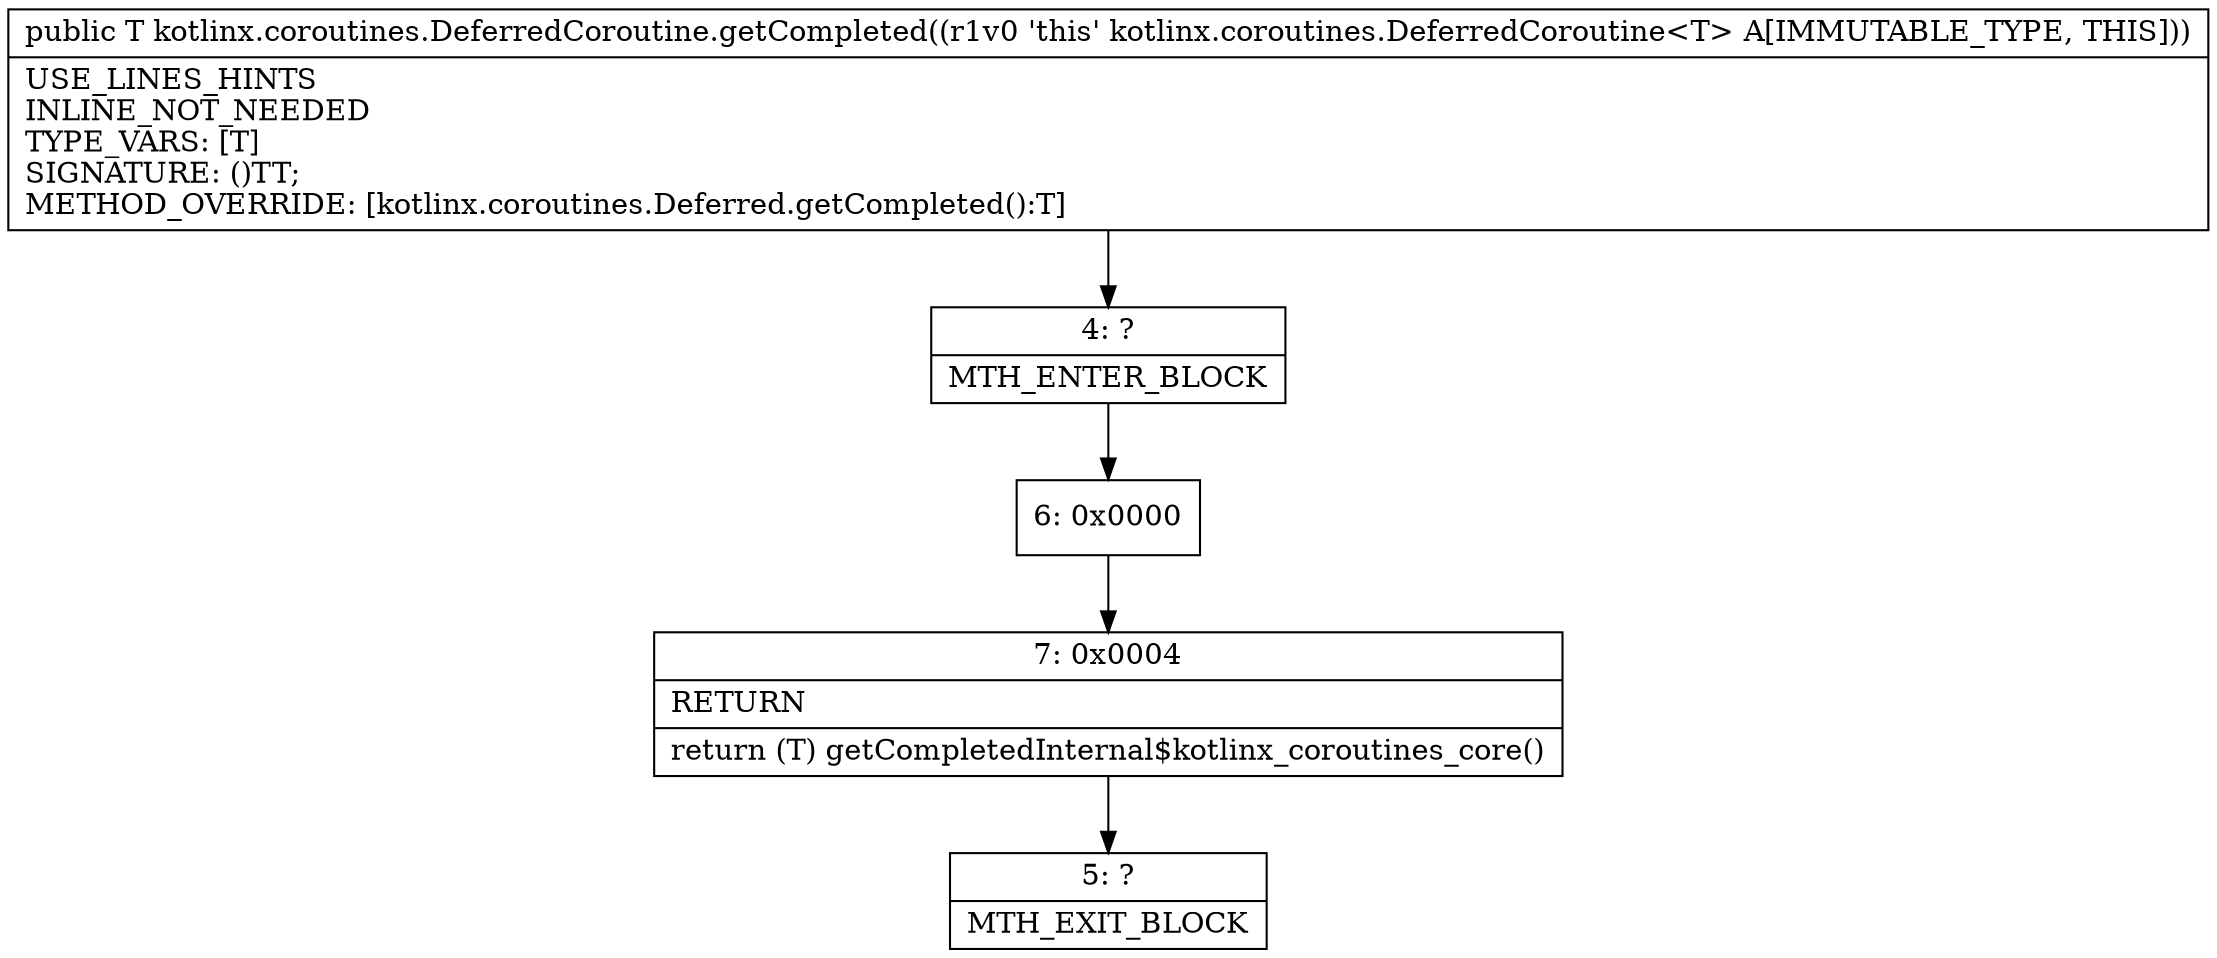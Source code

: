 digraph "CFG forkotlinx.coroutines.DeferredCoroutine.getCompleted()Ljava\/lang\/Object;" {
Node_4 [shape=record,label="{4\:\ ?|MTH_ENTER_BLOCK\l}"];
Node_6 [shape=record,label="{6\:\ 0x0000}"];
Node_7 [shape=record,label="{7\:\ 0x0004|RETURN\l|return (T) getCompletedInternal$kotlinx_coroutines_core()\l}"];
Node_5 [shape=record,label="{5\:\ ?|MTH_EXIT_BLOCK\l}"];
MethodNode[shape=record,label="{public T kotlinx.coroutines.DeferredCoroutine.getCompleted((r1v0 'this' kotlinx.coroutines.DeferredCoroutine\<T\> A[IMMUTABLE_TYPE, THIS]))  | USE_LINES_HINTS\lINLINE_NOT_NEEDED\lTYPE_VARS: [T]\lSIGNATURE: ()TT;\lMETHOD_OVERRIDE: [kotlinx.coroutines.Deferred.getCompleted():T]\l}"];
MethodNode -> Node_4;Node_4 -> Node_6;
Node_6 -> Node_7;
Node_7 -> Node_5;
}

